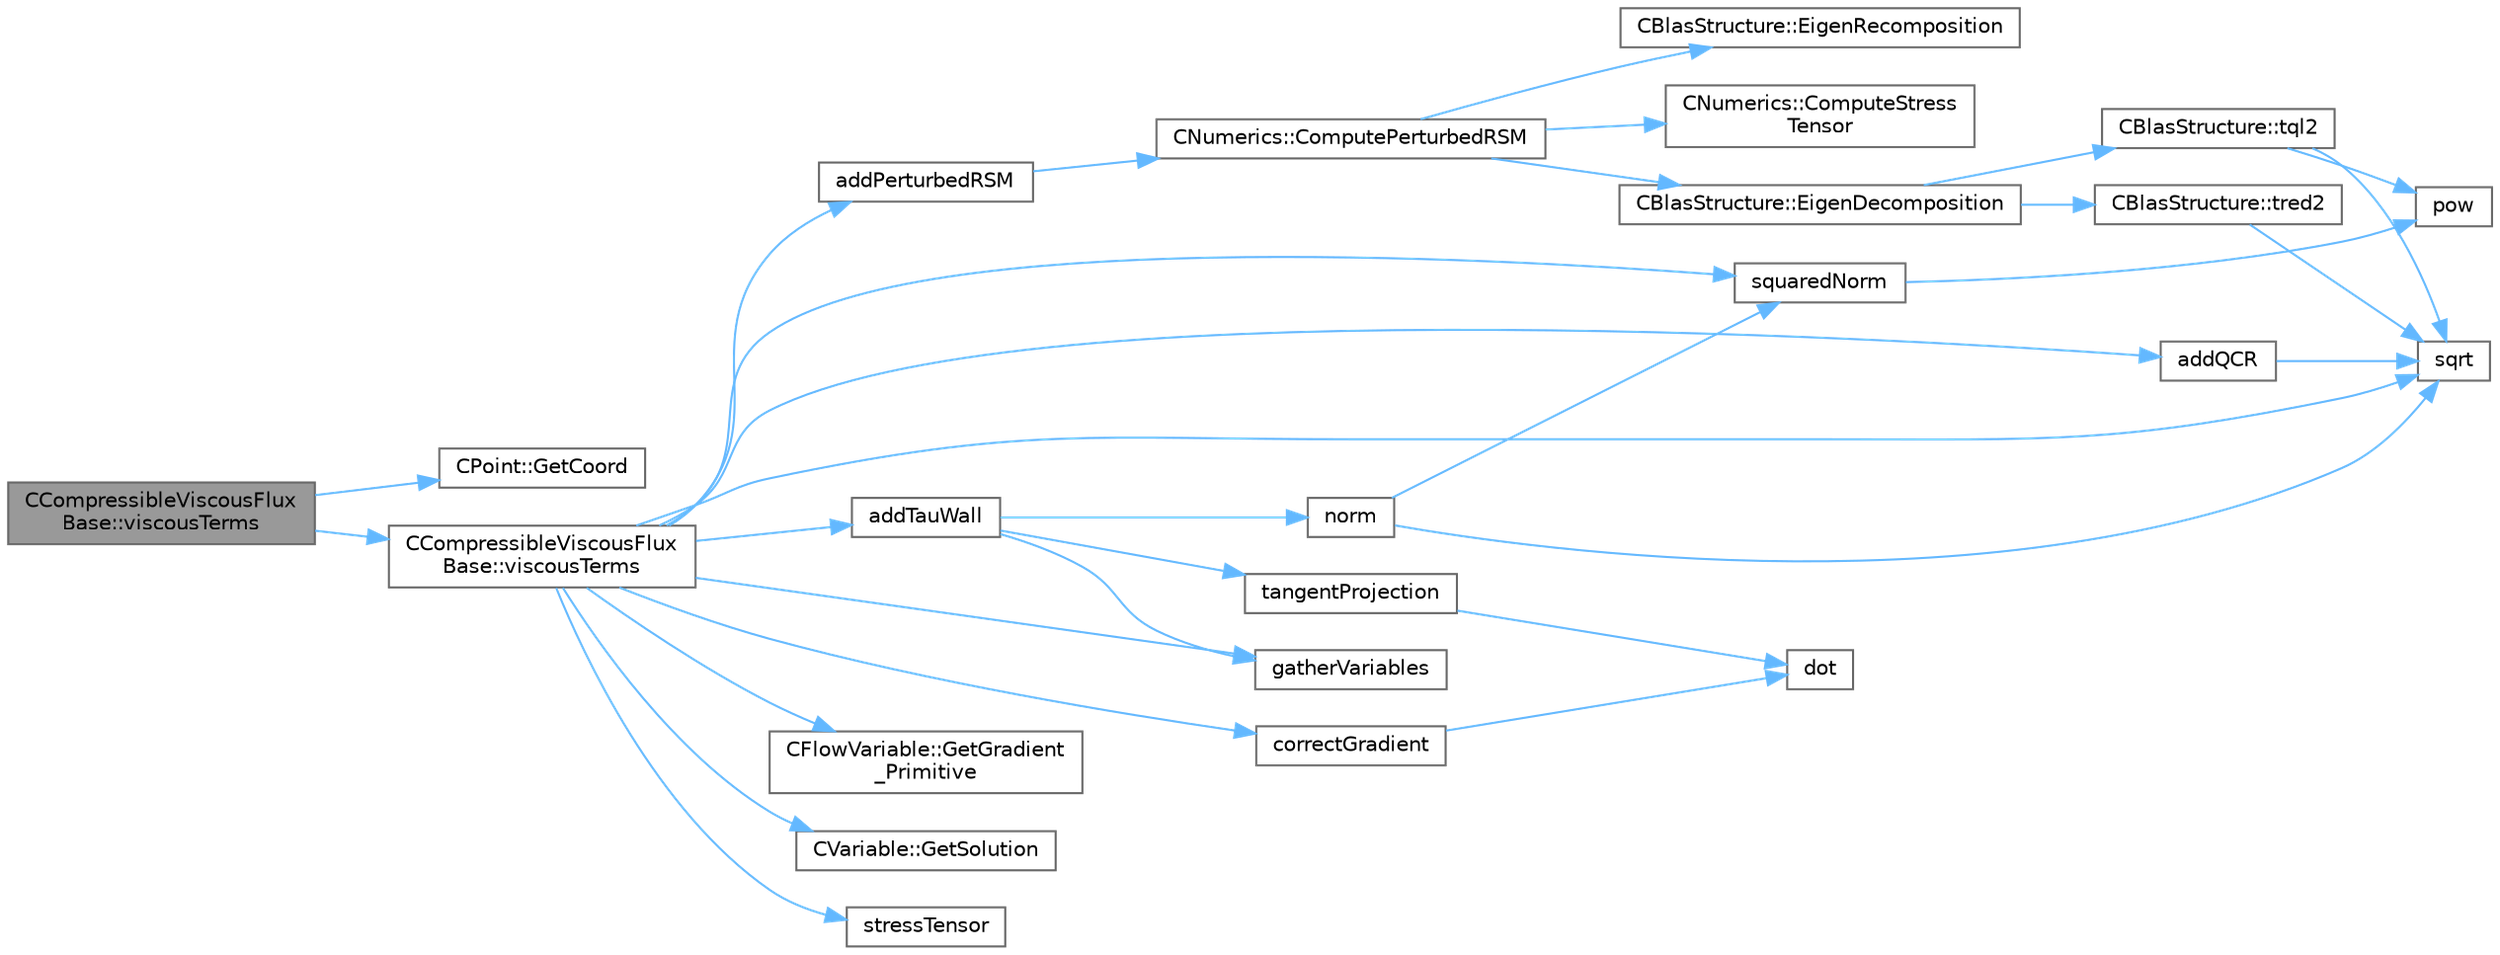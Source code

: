 digraph "CCompressibleViscousFluxBase::viscousTerms"
{
 // LATEX_PDF_SIZE
  bgcolor="transparent";
  edge [fontname=Helvetica,fontsize=10,labelfontname=Helvetica,labelfontsize=10];
  node [fontname=Helvetica,fontsize=10,shape=box,height=0.2,width=0.4];
  rankdir="LR";
  Node1 [id="Node000001",label="CCompressibleViscousFlux\lBase::viscousTerms",height=0.2,width=0.4,color="gray40", fillcolor="grey60", style="filled", fontcolor="black",tooltip=" "];
  Node1 -> Node2 [id="edge1_Node000001_Node000002",color="steelblue1",style="solid",tooltip=" "];
  Node2 [id="Node000002",label="CPoint::GetCoord",height=0.2,width=0.4,color="grey40", fillcolor="white", style="filled",URL="$classCPoint.html#ab16c29dd03911529cd73bf467c313179",tooltip="Get the coordinates dor the control volume."];
  Node1 -> Node3 [id="edge2_Node000001_Node000003",color="steelblue1",style="solid",tooltip=" "];
  Node3 [id="Node000003",label="CCompressibleViscousFlux\lBase::viscousTerms",height=0.2,width=0.4,color="grey40", fillcolor="white", style="filled",URL="$classCCompressibleViscousFluxBase.html#a2feac6faba6a30370c0632c74d6d4cf4",tooltip="Add viscous contributions to flux and jacobians."];
  Node3 -> Node4 [id="edge3_Node000003_Node000004",color="steelblue1",style="solid",tooltip=" "];
  Node4 [id="Node000004",label="addPerturbedRSM",height=0.2,width=0.4,color="grey40", fillcolor="white", style="filled",URL="$diffusion_2common_8hpp.html#a280131aa990e531f4da1ffc2aa30c691",tooltip="Add perturbed stress tensor."];
  Node4 -> Node5 [id="edge4_Node000004_Node000005",color="steelblue1",style="solid",tooltip=" "];
  Node5 [id="Node000005",label="CNumerics::ComputePerturbedRSM",height=0.2,width=0.4,color="grey40", fillcolor="white", style="filled",URL="$classCNumerics.html#a63e8563eb6e5e4afd133f3147e2d3390",tooltip="Perturb the Reynolds stress tensor based on parameters."];
  Node5 -> Node6 [id="edge5_Node000005_Node000006",color="steelblue1",style="solid",tooltip=" "];
  Node6 [id="Node000006",label="CNumerics::ComputeStress\lTensor",height=0.2,width=0.4,color="grey40", fillcolor="white", style="filled",URL="$classCNumerics.html#a18b6238c38e05339954c0bb6121203d1",tooltip="Compute the stress tensor from the velocity gradients."];
  Node5 -> Node7 [id="edge6_Node000005_Node000007",color="steelblue1",style="solid",tooltip=" "];
  Node7 [id="Node000007",label="CBlasStructure::EigenDecomposition",height=0.2,width=0.4,color="grey40", fillcolor="white", style="filled",URL="$classCBlasStructure.html#a277569e1a51bf41ac5b988a839b309c7",tooltip="Decomposes the symmetric matrix A_ij, into eigenvectors and eigenvalues."];
  Node7 -> Node8 [id="edge7_Node000007_Node000008",color="steelblue1",style="solid",tooltip=" "];
  Node8 [id="Node000008",label="CBlasStructure::tql2",height=0.2,width=0.4,color="grey40", fillcolor="white", style="filled",URL="$classCBlasStructure.html#aeada625dd4b5aca04b6746b667948b96",tooltip="tql2 Author:"];
  Node8 -> Node9 [id="edge8_Node000008_Node000009",color="steelblue1",style="solid",tooltip=" "];
  Node9 [id="Node000009",label="pow",height=0.2,width=0.4,color="grey40", fillcolor="white", style="filled",URL="$group__SIMD.html#ga768cbdeba8e4567257959378fba27f17",tooltip=" "];
  Node8 -> Node10 [id="edge9_Node000008_Node000010",color="steelblue1",style="solid",tooltip=" "];
  Node10 [id="Node000010",label="sqrt",height=0.2,width=0.4,color="grey40", fillcolor="white", style="filled",URL="$group__SIMD.html#ga54a1925ab40fb4249ea255072520de35",tooltip=" "];
  Node7 -> Node11 [id="edge10_Node000007_Node000011",color="steelblue1",style="solid",tooltip=" "];
  Node11 [id="Node000011",label="CBlasStructure::tred2",height=0.2,width=0.4,color="grey40", fillcolor="white", style="filled",URL="$classCBlasStructure.html#abeff6932a6cd6d6c9bba7025f5055b0f",tooltip="tred2 Author:"];
  Node11 -> Node10 [id="edge11_Node000011_Node000010",color="steelblue1",style="solid",tooltip=" "];
  Node5 -> Node12 [id="edge12_Node000005_Node000012",color="steelblue1",style="solid",tooltip=" "];
  Node12 [id="Node000012",label="CBlasStructure::EigenRecomposition",height=0.2,width=0.4,color="grey40", fillcolor="white", style="filled",URL="$classCBlasStructure.html#a5d36305948a655eade62b36ce4df1d5a",tooltip="Recomposes the eigenvectors and eigenvalues into a matrix."];
  Node3 -> Node13 [id="edge13_Node000003_Node000013",color="steelblue1",style="solid",tooltip=" "];
  Node13 [id="Node000013",label="addQCR",height=0.2,width=0.4,color="grey40", fillcolor="white", style="filled",URL="$diffusion_2common_8hpp.html#a98ce5fd193a63c0af3e09e70beea6edd",tooltip="SA-QCR2000 modification of the stress tensor."];
  Node13 -> Node10 [id="edge14_Node000013_Node000010",color="steelblue1",style="solid",tooltip=" "];
  Node3 -> Node14 [id="edge15_Node000003_Node000014",color="steelblue1",style="solid",tooltip=" "];
  Node14 [id="Node000014",label="addTauWall",height=0.2,width=0.4,color="grey40", fillcolor="white", style="filled",URL="$diffusion_2common_8hpp.html#a18034f0265b5b1ae5e0d31ab09638ba9",tooltip="Scale the stress tensor according to the target (from a wall function) magnitude in the tangential di..."];
  Node14 -> Node15 [id="edge16_Node000014_Node000015",color="steelblue1",style="solid",tooltip=" "];
  Node15 [id="Node000015",label="gatherVariables",height=0.2,width=0.4,color="grey40", fillcolor="white", style="filled",URL="$util_8hpp.html#a7648e1f2c52290af24a78ffad125e541",tooltip="Gather a single variable from index iPoint of a 1D container."];
  Node14 -> Node16 [id="edge17_Node000014_Node000016",color="steelblue1",style="solid",tooltip=" "];
  Node16 [id="Node000016",label="norm",height=0.2,width=0.4,color="grey40", fillcolor="white", style="filled",URL="$util_8hpp.html#a494ba16f8a24b248d07c5ba547f5203c",tooltip="Vector norm."];
  Node16 -> Node10 [id="edge18_Node000016_Node000010",color="steelblue1",style="solid",tooltip=" "];
  Node16 -> Node17 [id="edge19_Node000016_Node000017",color="steelblue1",style="solid",tooltip=" "];
  Node17 [id="Node000017",label="squaredNorm",height=0.2,width=0.4,color="grey40", fillcolor="white", style="filled",URL="$util_8hpp.html#a5e0fb9c455913c187e6d7c116d64fd6e",tooltip="Squared norm."];
  Node17 -> Node9 [id="edge20_Node000017_Node000009",color="steelblue1",style="solid",tooltip=" "];
  Node14 -> Node18 [id="edge21_Node000014_Node000018",color="steelblue1",style="solid",tooltip=" "];
  Node18 [id="Node000018",label="tangentProjection",height=0.2,width=0.4,color="grey40", fillcolor="white", style="filled",URL="$util_8hpp.html#a72298c78fd9cef9f1f9fc1c736c05d7b",tooltip="Tangential projection."];
  Node18 -> Node19 [id="edge22_Node000018_Node000019",color="steelblue1",style="solid",tooltip=" "];
  Node19 [id="Node000019",label="dot",height=0.2,width=0.4,color="grey40", fillcolor="white", style="filled",URL="$util_8hpp.html#a67fa0c6906ccf410ef038dede765af81",tooltip="Dot product."];
  Node3 -> Node20 [id="edge23_Node000003_Node000020",color="steelblue1",style="solid",tooltip=" "];
  Node20 [id="Node000020",label="correctGradient",height=0.2,width=0.4,color="grey40", fillcolor="white", style="filled",URL="$diffusion_2common_8hpp.html#aaa1a54900a980b1486705bd157a1080e",tooltip="Correct average gradient with the directional derivative to avoid decoupling."];
  Node20 -> Node19 [id="edge24_Node000020_Node000019",color="steelblue1",style="solid",tooltip=" "];
  Node3 -> Node15 [id="edge25_Node000003_Node000015",color="steelblue1",style="solid",tooltip=" "];
  Node3 -> Node21 [id="edge26_Node000003_Node000021",color="steelblue1",style="solid",tooltip=" "];
  Node21 [id="Node000021",label="CFlowVariable::GetGradient\l_Primitive",height=0.2,width=0.4,color="grey40", fillcolor="white", style="filled",URL="$classCFlowVariable.html#a23eab98fe30de5f7cfff158eb929c24c",tooltip="Get the value of the primitive variables gradient."];
  Node3 -> Node22 [id="edge27_Node000003_Node000022",color="steelblue1",style="solid",tooltip=" "];
  Node22 [id="Node000022",label="CVariable::GetSolution",height=0.2,width=0.4,color="grey40", fillcolor="white", style="filled",URL="$classCVariable.html#a261483e39c23c1de7cb9aea7e917c121",tooltip="Get the solution."];
  Node3 -> Node10 [id="edge28_Node000003_Node000010",color="steelblue1",style="solid",tooltip=" "];
  Node3 -> Node17 [id="edge29_Node000003_Node000017",color="steelblue1",style="solid",tooltip=" "];
  Node3 -> Node23 [id="edge30_Node000003_Node000023",color="steelblue1",style="solid",tooltip=" "];
  Node23 [id="Node000023",label="stressTensor",height=0.2,width=0.4,color="grey40", fillcolor="white", style="filled",URL="$diffusion_2common_8hpp.html#acd2dd02035f8200f3f3950ba598e47f8",tooltip="Compute the stress tensor."];
}
